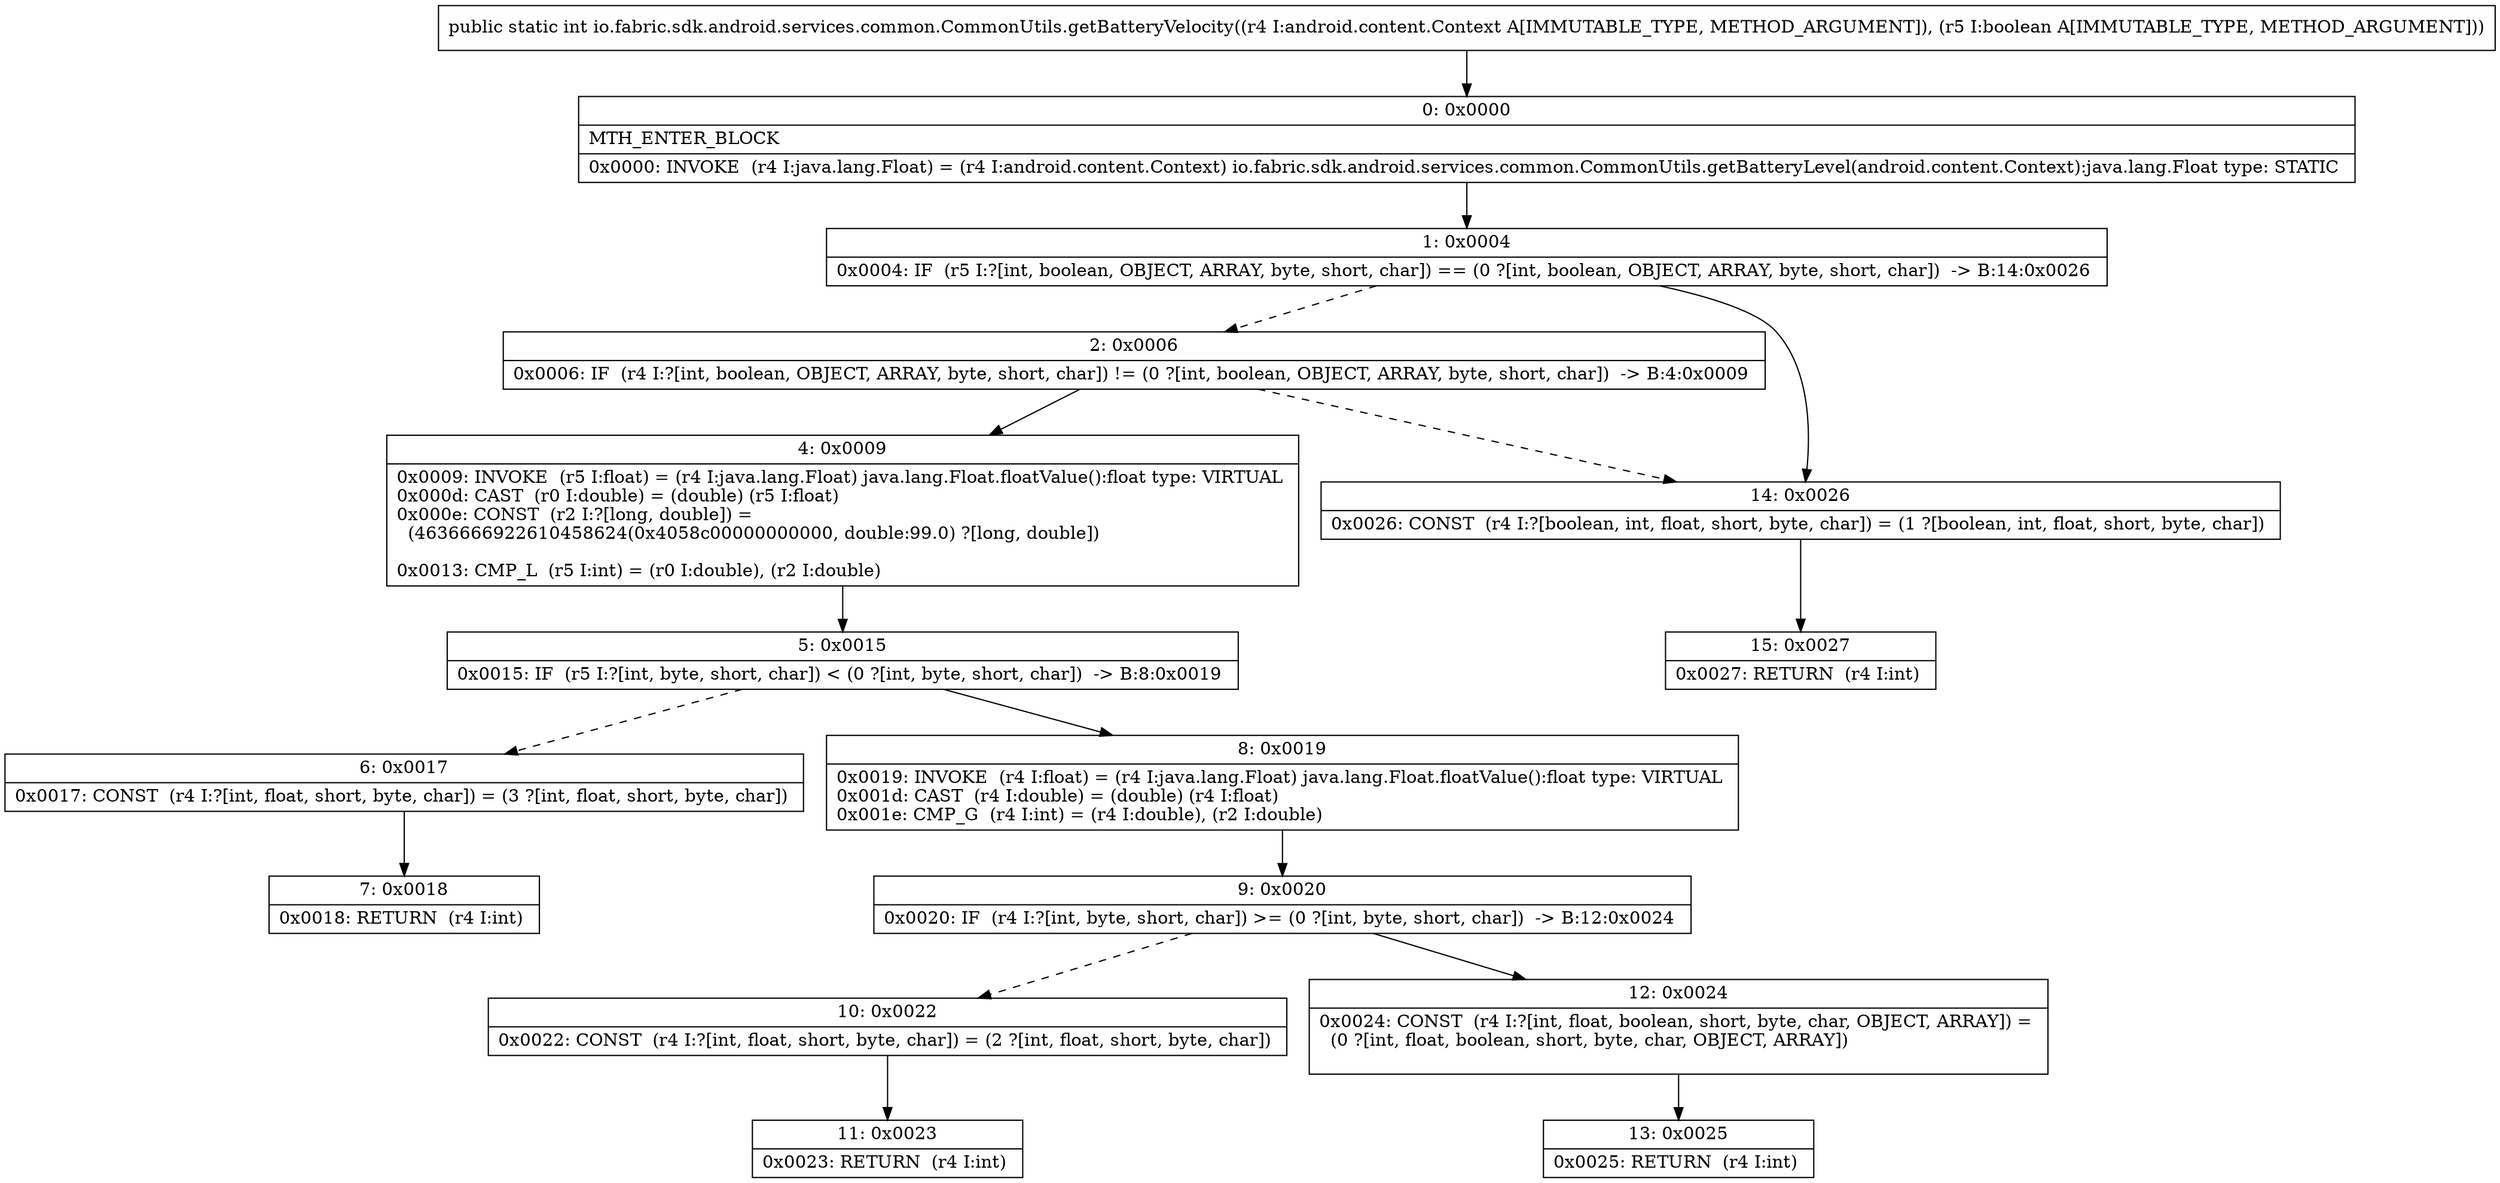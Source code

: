 digraph "CFG forio.fabric.sdk.android.services.common.CommonUtils.getBatteryVelocity(Landroid\/content\/Context;Z)I" {
Node_0 [shape=record,label="{0\:\ 0x0000|MTH_ENTER_BLOCK\l|0x0000: INVOKE  (r4 I:java.lang.Float) = (r4 I:android.content.Context) io.fabric.sdk.android.services.common.CommonUtils.getBatteryLevel(android.content.Context):java.lang.Float type: STATIC \l}"];
Node_1 [shape=record,label="{1\:\ 0x0004|0x0004: IF  (r5 I:?[int, boolean, OBJECT, ARRAY, byte, short, char]) == (0 ?[int, boolean, OBJECT, ARRAY, byte, short, char])  \-\> B:14:0x0026 \l}"];
Node_2 [shape=record,label="{2\:\ 0x0006|0x0006: IF  (r4 I:?[int, boolean, OBJECT, ARRAY, byte, short, char]) != (0 ?[int, boolean, OBJECT, ARRAY, byte, short, char])  \-\> B:4:0x0009 \l}"];
Node_4 [shape=record,label="{4\:\ 0x0009|0x0009: INVOKE  (r5 I:float) = (r4 I:java.lang.Float) java.lang.Float.floatValue():float type: VIRTUAL \l0x000d: CAST  (r0 I:double) = (double) (r5 I:float) \l0x000e: CONST  (r2 I:?[long, double]) = \l  (4636666922610458624(0x4058c00000000000, double:99.0) ?[long, double])\l \l0x0013: CMP_L  (r5 I:int) = (r0 I:double), (r2 I:double) \l}"];
Node_5 [shape=record,label="{5\:\ 0x0015|0x0015: IF  (r5 I:?[int, byte, short, char]) \< (0 ?[int, byte, short, char])  \-\> B:8:0x0019 \l}"];
Node_6 [shape=record,label="{6\:\ 0x0017|0x0017: CONST  (r4 I:?[int, float, short, byte, char]) = (3 ?[int, float, short, byte, char]) \l}"];
Node_7 [shape=record,label="{7\:\ 0x0018|0x0018: RETURN  (r4 I:int) \l}"];
Node_8 [shape=record,label="{8\:\ 0x0019|0x0019: INVOKE  (r4 I:float) = (r4 I:java.lang.Float) java.lang.Float.floatValue():float type: VIRTUAL \l0x001d: CAST  (r4 I:double) = (double) (r4 I:float) \l0x001e: CMP_G  (r4 I:int) = (r4 I:double), (r2 I:double) \l}"];
Node_9 [shape=record,label="{9\:\ 0x0020|0x0020: IF  (r4 I:?[int, byte, short, char]) \>= (0 ?[int, byte, short, char])  \-\> B:12:0x0024 \l}"];
Node_10 [shape=record,label="{10\:\ 0x0022|0x0022: CONST  (r4 I:?[int, float, short, byte, char]) = (2 ?[int, float, short, byte, char]) \l}"];
Node_11 [shape=record,label="{11\:\ 0x0023|0x0023: RETURN  (r4 I:int) \l}"];
Node_12 [shape=record,label="{12\:\ 0x0024|0x0024: CONST  (r4 I:?[int, float, boolean, short, byte, char, OBJECT, ARRAY]) = \l  (0 ?[int, float, boolean, short, byte, char, OBJECT, ARRAY])\l \l}"];
Node_13 [shape=record,label="{13\:\ 0x0025|0x0025: RETURN  (r4 I:int) \l}"];
Node_14 [shape=record,label="{14\:\ 0x0026|0x0026: CONST  (r4 I:?[boolean, int, float, short, byte, char]) = (1 ?[boolean, int, float, short, byte, char]) \l}"];
Node_15 [shape=record,label="{15\:\ 0x0027|0x0027: RETURN  (r4 I:int) \l}"];
MethodNode[shape=record,label="{public static int io.fabric.sdk.android.services.common.CommonUtils.getBatteryVelocity((r4 I:android.content.Context A[IMMUTABLE_TYPE, METHOD_ARGUMENT]), (r5 I:boolean A[IMMUTABLE_TYPE, METHOD_ARGUMENT])) }"];
MethodNode -> Node_0;
Node_0 -> Node_1;
Node_1 -> Node_2[style=dashed];
Node_1 -> Node_14;
Node_2 -> Node_4;
Node_2 -> Node_14[style=dashed];
Node_4 -> Node_5;
Node_5 -> Node_6[style=dashed];
Node_5 -> Node_8;
Node_6 -> Node_7;
Node_8 -> Node_9;
Node_9 -> Node_10[style=dashed];
Node_9 -> Node_12;
Node_10 -> Node_11;
Node_12 -> Node_13;
Node_14 -> Node_15;
}

